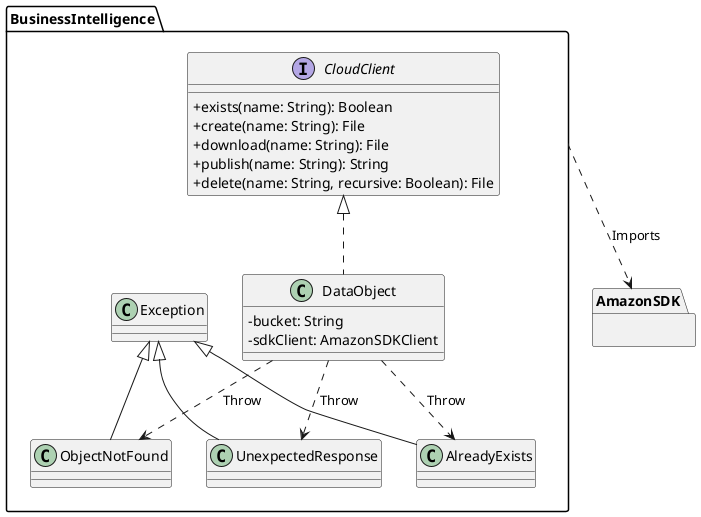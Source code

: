 @startuml DataObject
skinparam classAttributeIconSize 0
package BusinessIntelligence {
    interface CloudClient {
     +exists(name: String): Boolean
     +create(name: String): File
     +download(name: String): File
     +publish(name: String): String
     +delete(name: String, recursive: Boolean): File
    }

    class DataObject {
     -bucket: String
     -sdkClient: AmazonSDKClient
    }

    class Exception
    class ObjectNotFound
    class UnexpectedResponse

    CloudClient <|.. DataObject

    Exception <|-- ObjectNotFound
    Exception <|-- AlreadyExists
    Exception <|-- UnexpectedResponse

    DataObject ..> ObjectNotFound: Throw
    DataObject ..> AlreadyExists: Throw
    DataObject ..> UnexpectedResponse: Throw
}

package AmazonSDK {}

BusinessIntelligence ..> AmazonSDK: Imports

@enduml
